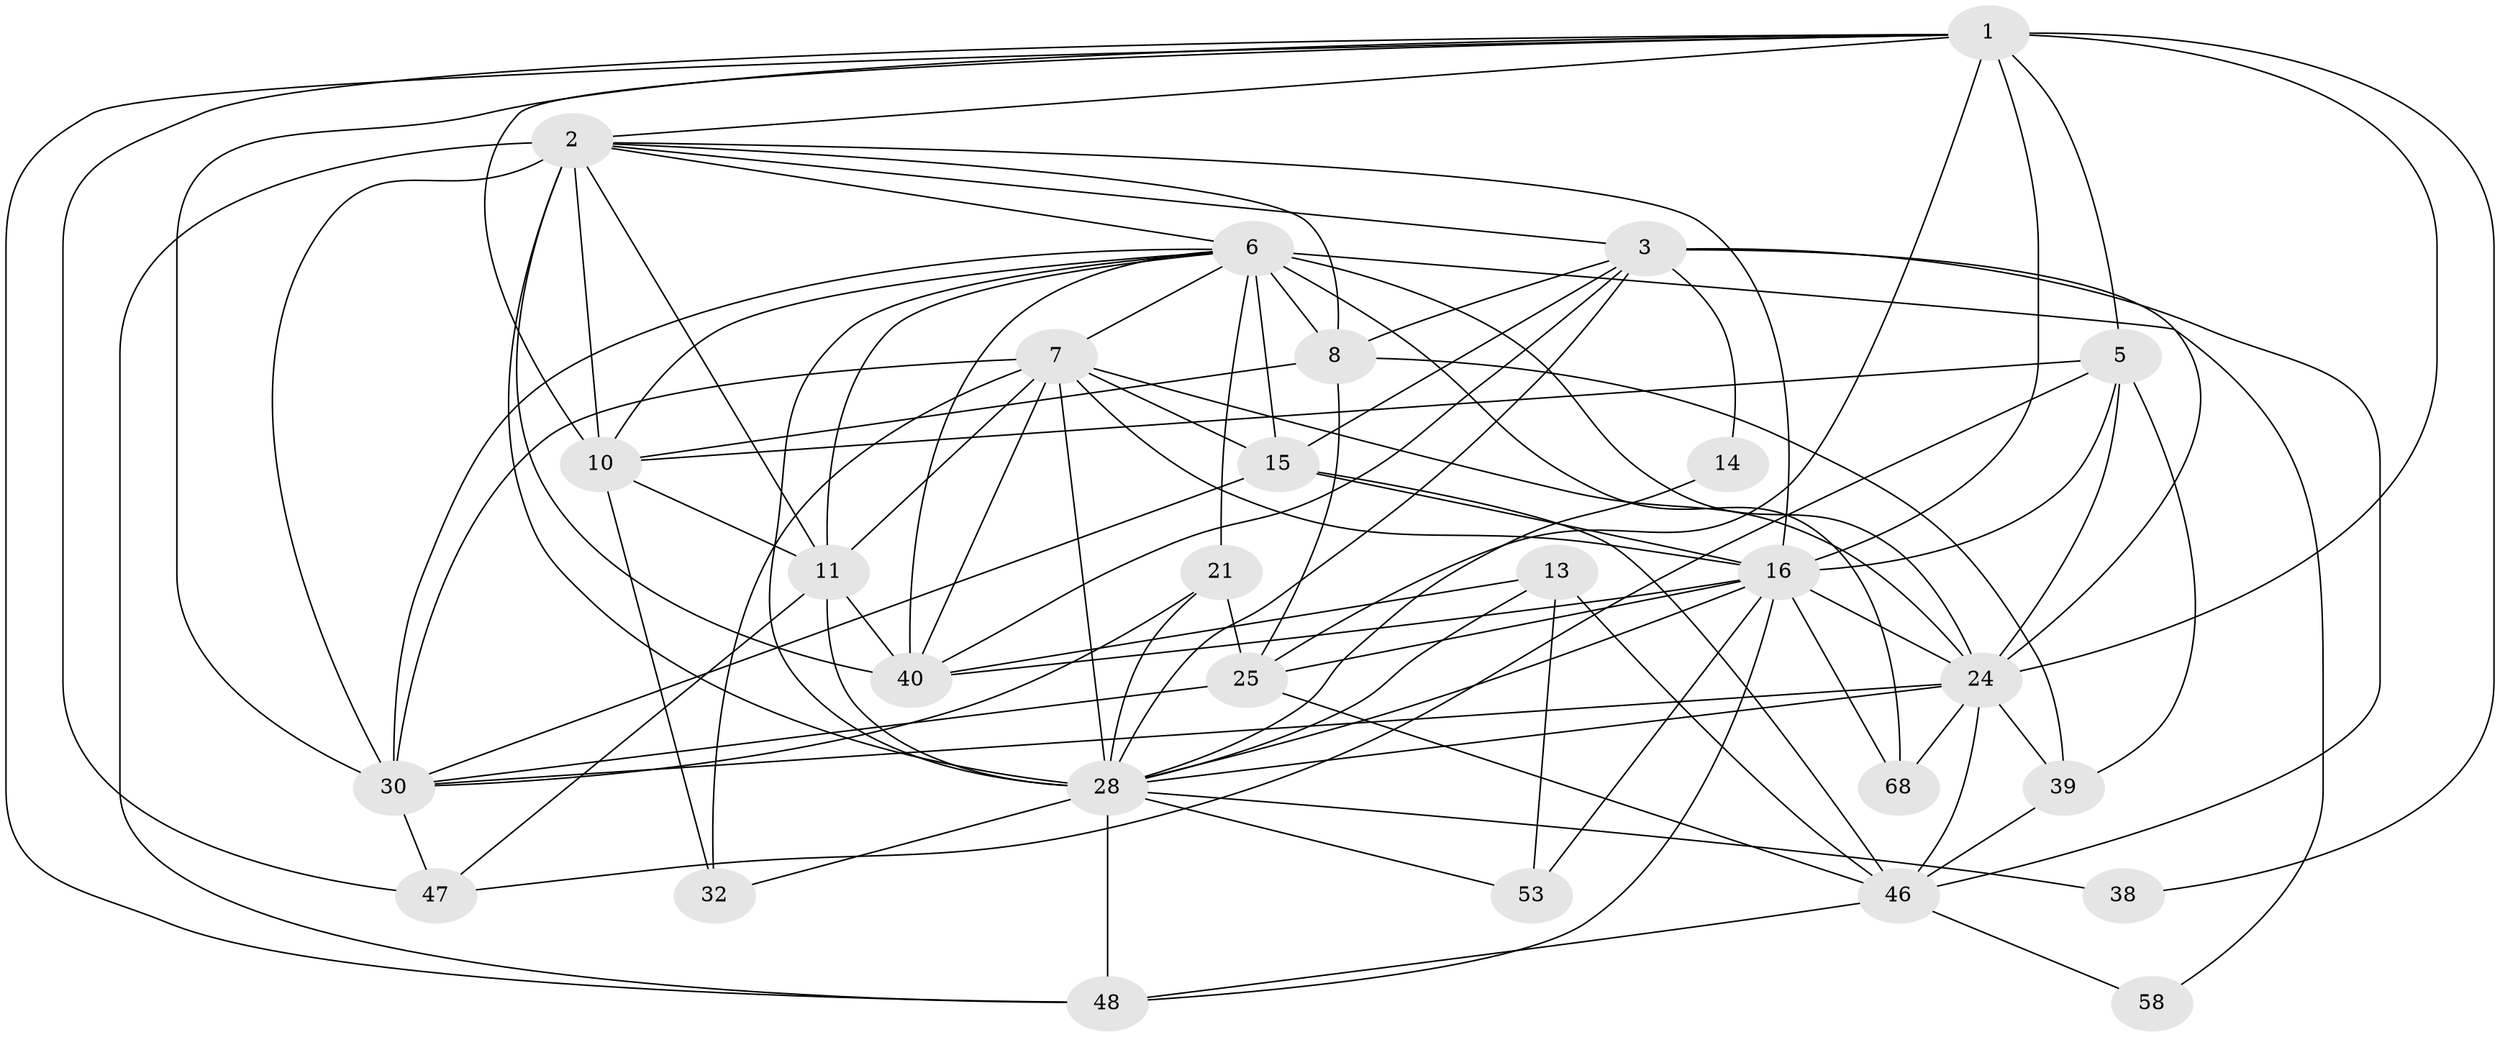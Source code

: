 // original degree distribution, {4: 0.25, 5: 0.14583333333333334, 3: 0.28125, 7: 0.07291666666666667, 6: 0.10416666666666667, 2: 0.14583333333333334}
// Generated by graph-tools (version 1.1) at 2025/18/03/04/25 18:18:52]
// undirected, 28 vertices, 93 edges
graph export_dot {
graph [start="1"]
  node [color=gray90,style=filled];
  1 [super="+66+4+31+67"];
  2 [super="+88+74"];
  3 [super="+22"];
  5 [super="+9"];
  6 [super="+23+18+42"];
  7 [super="+17"];
  8 [super="+34"];
  10 [super="+12+35"];
  11 [super="+56"];
  13 [super="+26"];
  14;
  15 [super="+51"];
  16 [super="+19+29+20"];
  21 [super="+61"];
  24 [super="+65+33"];
  25 [super="+60+27+62"];
  28 [super="+55+44+37"];
  30 [super="+95+41"];
  32;
  38;
  39 [super="+71+85"];
  40 [super="+59"];
  46 [super="+76+80+69"];
  47 [super="+50"];
  48 [super="+72+54"];
  53;
  58;
  68;
  1 -- 30;
  1 -- 10;
  1 -- 16 [weight=2];
  1 -- 38;
  1 -- 2;
  1 -- 5 [weight=2];
  1 -- 48;
  1 -- 47;
  1 -- 25;
  1 -- 24;
  2 -- 10 [weight=2];
  2 -- 30;
  2 -- 16;
  2 -- 3 [weight=2];
  2 -- 40;
  2 -- 8 [weight=2];
  2 -- 11 [weight=3];
  2 -- 48;
  2 -- 28 [weight=5];
  2 -- 6;
  3 -- 8;
  3 -- 46;
  3 -- 40;
  3 -- 14;
  3 -- 15;
  3 -- 28;
  3 -- 24;
  5 -- 47;
  5 -- 16;
  5 -- 39;
  5 -- 10;
  5 -- 24;
  6 -- 8;
  6 -- 11;
  6 -- 40;
  6 -- 68 [weight=2];
  6 -- 7 [weight=2];
  6 -- 15 [weight=2];
  6 -- 30;
  6 -- 10;
  6 -- 21;
  6 -- 58;
  6 -- 28;
  6 -- 24 [weight=4];
  7 -- 16;
  7 -- 30;
  7 -- 11;
  7 -- 32;
  7 -- 40;
  7 -- 15;
  7 -- 28;
  7 -- 24;
  8 -- 10;
  8 -- 39;
  8 -- 25 [weight=3];
  10 -- 32;
  10 -- 11;
  11 -- 40;
  11 -- 47;
  11 -- 28;
  13 -- 40;
  13 -- 46;
  13 -- 53;
  13 -- 28;
  14 -- 28;
  15 -- 16;
  15 -- 30;
  15 -- 46 [weight=2];
  16 -- 28 [weight=3];
  16 -- 68;
  16 -- 24 [weight=3];
  16 -- 25;
  16 -- 53;
  16 -- 48;
  16 -- 40;
  21 -- 25;
  21 -- 30;
  21 -- 28;
  24 -- 46;
  24 -- 30;
  24 -- 68;
  24 -- 39;
  24 -- 28;
  25 -- 30;
  25 -- 46;
  28 -- 53;
  28 -- 38;
  28 -- 32;
  28 -- 48;
  30 -- 47;
  39 -- 46 [weight=2];
  46 -- 48;
  46 -- 58;
}
